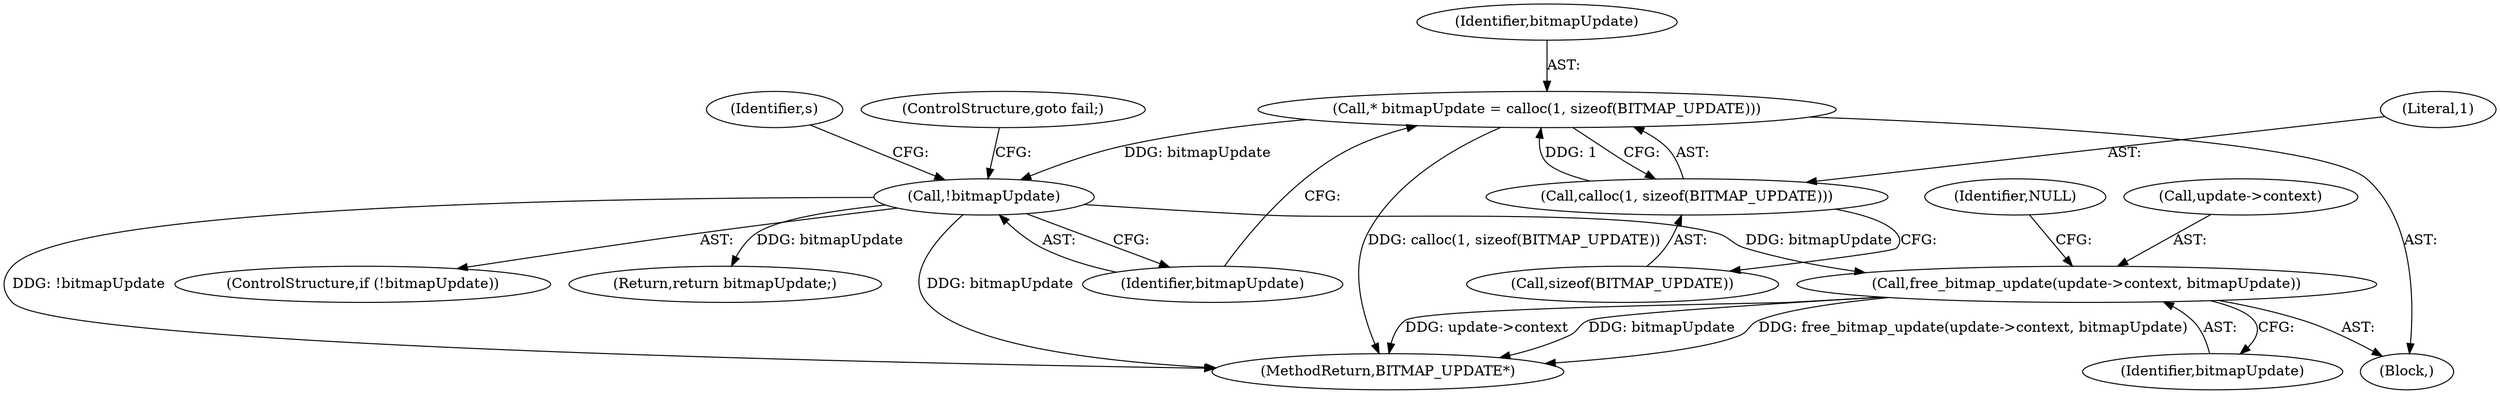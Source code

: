 digraph "0_FreeRDP_445a5a42c500ceb80f8fa7f2c11f3682538033f3@API" {
"1000226" [label="(Call,free_bitmap_update(update->context, bitmapUpdate))"];
"1000115" [label="(Call,!bitmapUpdate)"];
"1000108" [label="(Call,* bitmapUpdate = calloc(1, sizeof(BITMAP_UPDATE)))"];
"1000110" [label="(Call,calloc(1, sizeof(BITMAP_UPDATE)))"];
"1000230" [label="(Identifier,bitmapUpdate)"];
"1000115" [label="(Call,!bitmapUpdate)"];
"1000226" [label="(Call,free_bitmap_update(update->context, bitmapUpdate))"];
"1000114" [label="(ControlStructure,if (!bitmapUpdate))"];
"1000117" [label="(ControlStructure,goto fail;)"];
"1000109" [label="(Identifier,bitmapUpdate)"];
"1000111" [label="(Literal,1)"];
"1000110" [label="(Call,calloc(1, sizeof(BITMAP_UPDATE)))"];
"1000105" [label="(Block,)"];
"1000112" [label="(Call,sizeof(BITMAP_UPDATE))"];
"1000121" [label="(Identifier,s)"];
"1000232" [label="(Identifier,NULL)"];
"1000233" [label="(MethodReturn,BITMAP_UPDATE*)"];
"1000116" [label="(Identifier,bitmapUpdate)"];
"1000108" [label="(Call,* bitmapUpdate = calloc(1, sizeof(BITMAP_UPDATE)))"];
"1000227" [label="(Call,update->context)"];
"1000223" [label="(Return,return bitmapUpdate;)"];
"1000226" -> "1000105"  [label="AST: "];
"1000226" -> "1000230"  [label="CFG: "];
"1000227" -> "1000226"  [label="AST: "];
"1000230" -> "1000226"  [label="AST: "];
"1000232" -> "1000226"  [label="CFG: "];
"1000226" -> "1000233"  [label="DDG: free_bitmap_update(update->context, bitmapUpdate)"];
"1000226" -> "1000233"  [label="DDG: update->context"];
"1000226" -> "1000233"  [label="DDG: bitmapUpdate"];
"1000115" -> "1000226"  [label="DDG: bitmapUpdate"];
"1000115" -> "1000114"  [label="AST: "];
"1000115" -> "1000116"  [label="CFG: "];
"1000116" -> "1000115"  [label="AST: "];
"1000117" -> "1000115"  [label="CFG: "];
"1000121" -> "1000115"  [label="CFG: "];
"1000115" -> "1000233"  [label="DDG: !bitmapUpdate"];
"1000115" -> "1000233"  [label="DDG: bitmapUpdate"];
"1000108" -> "1000115"  [label="DDG: bitmapUpdate"];
"1000115" -> "1000223"  [label="DDG: bitmapUpdate"];
"1000108" -> "1000105"  [label="AST: "];
"1000108" -> "1000110"  [label="CFG: "];
"1000109" -> "1000108"  [label="AST: "];
"1000110" -> "1000108"  [label="AST: "];
"1000116" -> "1000108"  [label="CFG: "];
"1000108" -> "1000233"  [label="DDG: calloc(1, sizeof(BITMAP_UPDATE))"];
"1000110" -> "1000108"  [label="DDG: 1"];
"1000110" -> "1000112"  [label="CFG: "];
"1000111" -> "1000110"  [label="AST: "];
"1000112" -> "1000110"  [label="AST: "];
}
